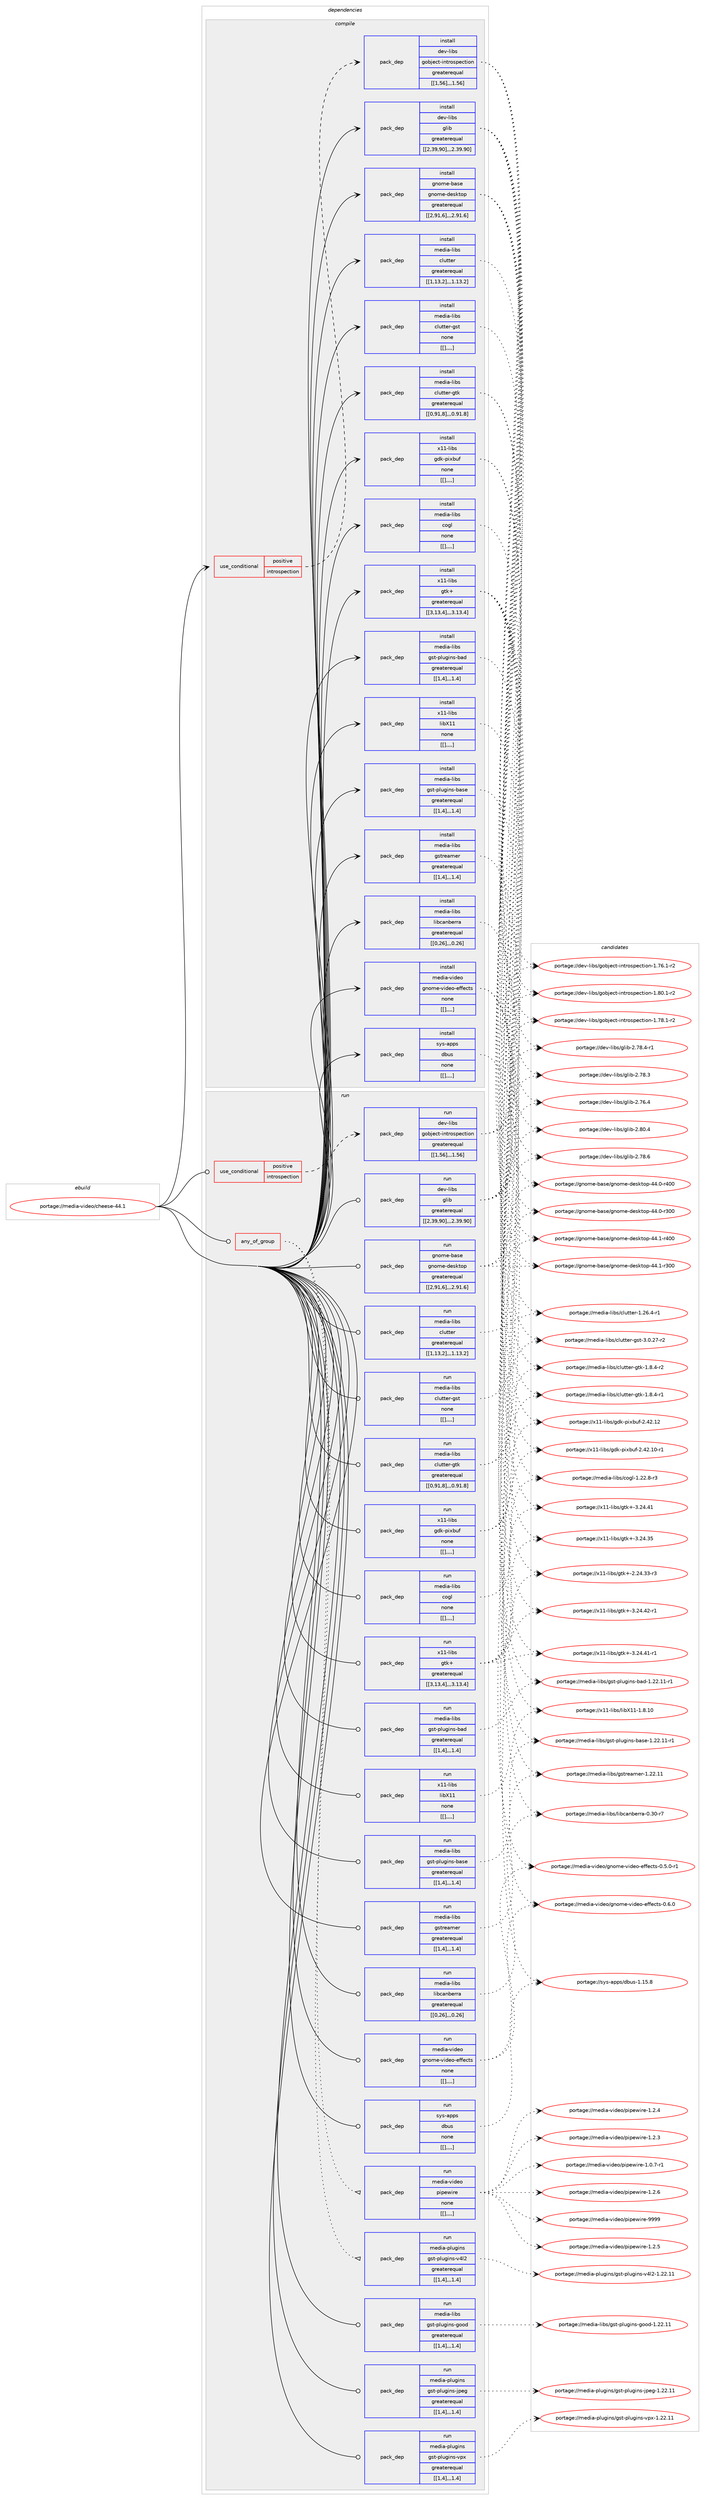 digraph prolog {

# *************
# Graph options
# *************

newrank=true;
concentrate=true;
compound=true;
graph [rankdir=LR,fontname=Helvetica,fontsize=10,ranksep=1.5];#, ranksep=2.5, nodesep=0.2];
edge  [arrowhead=vee];
node  [fontname=Helvetica,fontsize=10];

# **********
# The ebuild
# **********

subgraph cluster_leftcol {
color=gray;
label=<<i>ebuild</i>>;
id [label="portage://media-video/cheese-44.1", color=red, width=4, href="../media-video/cheese-44.1.svg"];
}

# ****************
# The dependencies
# ****************

subgraph cluster_midcol {
color=gray;
label=<<i>dependencies</i>>;
subgraph cluster_compile {
fillcolor="#eeeeee";
style=filled;
label=<<i>compile</i>>;
subgraph cond88133 {
dependency345984 [label=<<TABLE BORDER="0" CELLBORDER="1" CELLSPACING="0" CELLPADDING="4"><TR><TD ROWSPAN="3" CELLPADDING="10">use_conditional</TD></TR><TR><TD>positive</TD></TR><TR><TD>introspection</TD></TR></TABLE>>, shape=none, color=red];
subgraph pack255074 {
dependency346006 [label=<<TABLE BORDER="0" CELLBORDER="1" CELLSPACING="0" CELLPADDING="4" WIDTH="220"><TR><TD ROWSPAN="6" CELLPADDING="30">pack_dep</TD></TR><TR><TD WIDTH="110">install</TD></TR><TR><TD>dev-libs</TD></TR><TR><TD>gobject-introspection</TD></TR><TR><TD>greaterequal</TD></TR><TR><TD>[[1,56],,,1.56]</TD></TR></TABLE>>, shape=none, color=blue];
}
dependency345984:e -> dependency346006:w [weight=20,style="dashed",arrowhead="vee"];
}
id:e -> dependency345984:w [weight=20,style="solid",arrowhead="vee"];
subgraph pack255095 {
dependency346008 [label=<<TABLE BORDER="0" CELLBORDER="1" CELLSPACING="0" CELLPADDING="4" WIDTH="220"><TR><TD ROWSPAN="6" CELLPADDING="30">pack_dep</TD></TR><TR><TD WIDTH="110">install</TD></TR><TR><TD>dev-libs</TD></TR><TR><TD>glib</TD></TR><TR><TD>greaterequal</TD></TR><TR><TD>[[2,39,90],,,2.39.90]</TD></TR></TABLE>>, shape=none, color=blue];
}
id:e -> dependency346008:w [weight=20,style="solid",arrowhead="vee"];
subgraph pack255109 {
dependency346049 [label=<<TABLE BORDER="0" CELLBORDER="1" CELLSPACING="0" CELLPADDING="4" WIDTH="220"><TR><TD ROWSPAN="6" CELLPADDING="30">pack_dep</TD></TR><TR><TD WIDTH="110">install</TD></TR><TR><TD>gnome-base</TD></TR><TR><TD>gnome-desktop</TD></TR><TR><TD>greaterequal</TD></TR><TR><TD>[[2,91,6],,,2.91.6]</TD></TR></TABLE>>, shape=none, color=blue];
}
id:e -> dependency346049:w [weight=20,style="solid",arrowhead="vee"];
subgraph pack255148 {
dependency346094 [label=<<TABLE BORDER="0" CELLBORDER="1" CELLSPACING="0" CELLPADDING="4" WIDTH="220"><TR><TD ROWSPAN="6" CELLPADDING="30">pack_dep</TD></TR><TR><TD WIDTH="110">install</TD></TR><TR><TD>media-libs</TD></TR><TR><TD>clutter</TD></TR><TR><TD>greaterequal</TD></TR><TR><TD>[[1,13,2],,,1.13.2]</TD></TR></TABLE>>, shape=none, color=blue];
}
id:e -> dependency346094:w [weight=20,style="solid",arrowhead="vee"];
subgraph pack255153 {
dependency346099 [label=<<TABLE BORDER="0" CELLBORDER="1" CELLSPACING="0" CELLPADDING="4" WIDTH="220"><TR><TD ROWSPAN="6" CELLPADDING="30">pack_dep</TD></TR><TR><TD WIDTH="110">install</TD></TR><TR><TD>media-libs</TD></TR><TR><TD>clutter-gst</TD></TR><TR><TD>none</TD></TR><TR><TD>[[],,,,]</TD></TR></TABLE>>, shape=none, color=blue];
}
id:e -> dependency346099:w [weight=20,style="solid",arrowhead="vee"];
subgraph pack255160 {
dependency346144 [label=<<TABLE BORDER="0" CELLBORDER="1" CELLSPACING="0" CELLPADDING="4" WIDTH="220"><TR><TD ROWSPAN="6" CELLPADDING="30">pack_dep</TD></TR><TR><TD WIDTH="110">install</TD></TR><TR><TD>media-libs</TD></TR><TR><TD>clutter-gtk</TD></TR><TR><TD>greaterequal</TD></TR><TR><TD>[[0,91,8],,,0.91.8]</TD></TR></TABLE>>, shape=none, color=blue];
}
id:e -> dependency346144:w [weight=20,style="solid",arrowhead="vee"];
subgraph pack255183 {
dependency346165 [label=<<TABLE BORDER="0" CELLBORDER="1" CELLSPACING="0" CELLPADDING="4" WIDTH="220"><TR><TD ROWSPAN="6" CELLPADDING="30">pack_dep</TD></TR><TR><TD WIDTH="110">install</TD></TR><TR><TD>media-libs</TD></TR><TR><TD>cogl</TD></TR><TR><TD>none</TD></TR><TR><TD>[[],,,,]</TD></TR></TABLE>>, shape=none, color=blue];
}
id:e -> dependency346165:w [weight=20,style="solid",arrowhead="vee"];
subgraph pack255425 {
dependency346526 [label=<<TABLE BORDER="0" CELLBORDER="1" CELLSPACING="0" CELLPADDING="4" WIDTH="220"><TR><TD ROWSPAN="6" CELLPADDING="30">pack_dep</TD></TR><TR><TD WIDTH="110">install</TD></TR><TR><TD>media-libs</TD></TR><TR><TD>gst-plugins-bad</TD></TR><TR><TD>greaterequal</TD></TR><TR><TD>[[1,4],,,1.4]</TD></TR></TABLE>>, shape=none, color=blue];
}
id:e -> dependency346526:w [weight=20,style="solid",arrowhead="vee"];
subgraph pack255429 {
dependency346531 [label=<<TABLE BORDER="0" CELLBORDER="1" CELLSPACING="0" CELLPADDING="4" WIDTH="220"><TR><TD ROWSPAN="6" CELLPADDING="30">pack_dep</TD></TR><TR><TD WIDTH="110">install</TD></TR><TR><TD>media-libs</TD></TR><TR><TD>gst-plugins-base</TD></TR><TR><TD>greaterequal</TD></TR><TR><TD>[[1,4],,,1.4]</TD></TR></TABLE>>, shape=none, color=blue];
}
id:e -> dependency346531:w [weight=20,style="solid",arrowhead="vee"];
subgraph pack255434 {
dependency346533 [label=<<TABLE BORDER="0" CELLBORDER="1" CELLSPACING="0" CELLPADDING="4" WIDTH="220"><TR><TD ROWSPAN="6" CELLPADDING="30">pack_dep</TD></TR><TR><TD WIDTH="110">install</TD></TR><TR><TD>media-libs</TD></TR><TR><TD>gstreamer</TD></TR><TR><TD>greaterequal</TD></TR><TR><TD>[[1,4],,,1.4]</TD></TR></TABLE>>, shape=none, color=blue];
}
id:e -> dependency346533:w [weight=20,style="solid",arrowhead="vee"];
subgraph pack255441 {
dependency346543 [label=<<TABLE BORDER="0" CELLBORDER="1" CELLSPACING="0" CELLPADDING="4" WIDTH="220"><TR><TD ROWSPAN="6" CELLPADDING="30">pack_dep</TD></TR><TR><TD WIDTH="110">install</TD></TR><TR><TD>media-libs</TD></TR><TR><TD>libcanberra</TD></TR><TR><TD>greaterequal</TD></TR><TR><TD>[[0,26],,,0.26]</TD></TR></TABLE>>, shape=none, color=blue];
}
id:e -> dependency346543:w [weight=20,style="solid",arrowhead="vee"];
subgraph pack255445 {
dependency346553 [label=<<TABLE BORDER="0" CELLBORDER="1" CELLSPACING="0" CELLPADDING="4" WIDTH="220"><TR><TD ROWSPAN="6" CELLPADDING="30">pack_dep</TD></TR><TR><TD WIDTH="110">install</TD></TR><TR><TD>media-video</TD></TR><TR><TD>gnome-video-effects</TD></TR><TR><TD>none</TD></TR><TR><TD>[[],,,,]</TD></TR></TABLE>>, shape=none, color=blue];
}
id:e -> dependency346553:w [weight=20,style="solid",arrowhead="vee"];
subgraph pack255454 {
dependency346566 [label=<<TABLE BORDER="0" CELLBORDER="1" CELLSPACING="0" CELLPADDING="4" WIDTH="220"><TR><TD ROWSPAN="6" CELLPADDING="30">pack_dep</TD></TR><TR><TD WIDTH="110">install</TD></TR><TR><TD>sys-apps</TD></TR><TR><TD>dbus</TD></TR><TR><TD>none</TD></TR><TR><TD>[[],,,,]</TD></TR></TABLE>>, shape=none, color=blue];
}
id:e -> dependency346566:w [weight=20,style="solid",arrowhead="vee"];
subgraph pack255460 {
dependency346568 [label=<<TABLE BORDER="0" CELLBORDER="1" CELLSPACING="0" CELLPADDING="4" WIDTH="220"><TR><TD ROWSPAN="6" CELLPADDING="30">pack_dep</TD></TR><TR><TD WIDTH="110">install</TD></TR><TR><TD>x11-libs</TD></TR><TR><TD>gdk-pixbuf</TD></TR><TR><TD>none</TD></TR><TR><TD>[[],,,,]</TD></TR></TABLE>>, shape=none, color=blue];
}
id:e -> dependency346568:w [weight=20,style="solid",arrowhead="vee"];
subgraph pack255463 {
dependency346578 [label=<<TABLE BORDER="0" CELLBORDER="1" CELLSPACING="0" CELLPADDING="4" WIDTH="220"><TR><TD ROWSPAN="6" CELLPADDING="30">pack_dep</TD></TR><TR><TD WIDTH="110">install</TD></TR><TR><TD>x11-libs</TD></TR><TR><TD>gtk+</TD></TR><TR><TD>greaterequal</TD></TR><TR><TD>[[3,13,4],,,3.13.4]</TD></TR></TABLE>>, shape=none, color=blue];
}
id:e -> dependency346578:w [weight=20,style="solid",arrowhead="vee"];
subgraph pack255469 {
dependency346587 [label=<<TABLE BORDER="0" CELLBORDER="1" CELLSPACING="0" CELLPADDING="4" WIDTH="220"><TR><TD ROWSPAN="6" CELLPADDING="30">pack_dep</TD></TR><TR><TD WIDTH="110">install</TD></TR><TR><TD>x11-libs</TD></TR><TR><TD>libX11</TD></TR><TR><TD>none</TD></TR><TR><TD>[[],,,,]</TD></TR></TABLE>>, shape=none, color=blue];
}
id:e -> dependency346587:w [weight=20,style="solid",arrowhead="vee"];
}
subgraph cluster_compileandrun {
fillcolor="#eeeeee";
style=filled;
label=<<i>compile and run</i>>;
}
subgraph cluster_run {
fillcolor="#eeeeee";
style=filled;
label=<<i>run</i>>;
subgraph any2619 {
dependency346765 [label=<<TABLE BORDER="0" CELLBORDER="1" CELLSPACING="0" CELLPADDING="4"><TR><TD CELLPADDING="10">any_of_group</TD></TR></TABLE>>, shape=none, color=red];subgraph pack255583 {
dependency346768 [label=<<TABLE BORDER="0" CELLBORDER="1" CELLSPACING="0" CELLPADDING="4" WIDTH="220"><TR><TD ROWSPAN="6" CELLPADDING="30">pack_dep</TD></TR><TR><TD WIDTH="110">run</TD></TR><TR><TD>media-plugins</TD></TR><TR><TD>gst-plugins-v4l2</TD></TR><TR><TD>greaterequal</TD></TR><TR><TD>[[1,4],,,1.4]</TD></TR></TABLE>>, shape=none, color=blue];
}
dependency346765:e -> dependency346768:w [weight=20,style="dotted",arrowhead="oinv"];
subgraph pack255585 {
dependency346772 [label=<<TABLE BORDER="0" CELLBORDER="1" CELLSPACING="0" CELLPADDING="4" WIDTH="220"><TR><TD ROWSPAN="6" CELLPADDING="30">pack_dep</TD></TR><TR><TD WIDTH="110">run</TD></TR><TR><TD>media-video</TD></TR><TR><TD>pipewire</TD></TR><TR><TD>none</TD></TR><TR><TD>[[],,,,]</TD></TR></TABLE>>, shape=none, color=blue];
}
dependency346765:e -> dependency346772:w [weight=20,style="dotted",arrowhead="oinv"];
}
id:e -> dependency346765:w [weight=20,style="solid",arrowhead="odot"];
subgraph cond88384 {
dependency346775 [label=<<TABLE BORDER="0" CELLBORDER="1" CELLSPACING="0" CELLPADDING="4"><TR><TD ROWSPAN="3" CELLPADDING="10">use_conditional</TD></TR><TR><TD>positive</TD></TR><TR><TD>introspection</TD></TR></TABLE>>, shape=none, color=red];
subgraph pack255590 {
dependency346777 [label=<<TABLE BORDER="0" CELLBORDER="1" CELLSPACING="0" CELLPADDING="4" WIDTH="220"><TR><TD ROWSPAN="6" CELLPADDING="30">pack_dep</TD></TR><TR><TD WIDTH="110">run</TD></TR><TR><TD>dev-libs</TD></TR><TR><TD>gobject-introspection</TD></TR><TR><TD>greaterequal</TD></TR><TR><TD>[[1,56],,,1.56]</TD></TR></TABLE>>, shape=none, color=blue];
}
dependency346775:e -> dependency346777:w [weight=20,style="dashed",arrowhead="vee"];
}
id:e -> dependency346775:w [weight=20,style="solid",arrowhead="odot"];
subgraph pack255595 {
dependency346785 [label=<<TABLE BORDER="0" CELLBORDER="1" CELLSPACING="0" CELLPADDING="4" WIDTH="220"><TR><TD ROWSPAN="6" CELLPADDING="30">pack_dep</TD></TR><TR><TD WIDTH="110">run</TD></TR><TR><TD>dev-libs</TD></TR><TR><TD>glib</TD></TR><TR><TD>greaterequal</TD></TR><TR><TD>[[2,39,90],,,2.39.90]</TD></TR></TABLE>>, shape=none, color=blue];
}
id:e -> dependency346785:w [weight=20,style="solid",arrowhead="odot"];
subgraph pack255602 {
dependency346794 [label=<<TABLE BORDER="0" CELLBORDER="1" CELLSPACING="0" CELLPADDING="4" WIDTH="220"><TR><TD ROWSPAN="6" CELLPADDING="30">pack_dep</TD></TR><TR><TD WIDTH="110">run</TD></TR><TR><TD>gnome-base</TD></TR><TR><TD>gnome-desktop</TD></TR><TR><TD>greaterequal</TD></TR><TR><TD>[[2,91,6],,,2.91.6]</TD></TR></TABLE>>, shape=none, color=blue];
}
id:e -> dependency346794:w [weight=20,style="solid",arrowhead="odot"];
subgraph pack255603 {
dependency346804 [label=<<TABLE BORDER="0" CELLBORDER="1" CELLSPACING="0" CELLPADDING="4" WIDTH="220"><TR><TD ROWSPAN="6" CELLPADDING="30">pack_dep</TD></TR><TR><TD WIDTH="110">run</TD></TR><TR><TD>media-libs</TD></TR><TR><TD>clutter</TD></TR><TR><TD>greaterequal</TD></TR><TR><TD>[[1,13,2],,,1.13.2]</TD></TR></TABLE>>, shape=none, color=blue];
}
id:e -> dependency346804:w [weight=20,style="solid",arrowhead="odot"];
subgraph pack255611 {
dependency346810 [label=<<TABLE BORDER="0" CELLBORDER="1" CELLSPACING="0" CELLPADDING="4" WIDTH="220"><TR><TD ROWSPAN="6" CELLPADDING="30">pack_dep</TD></TR><TR><TD WIDTH="110">run</TD></TR><TR><TD>media-libs</TD></TR><TR><TD>clutter-gst</TD></TR><TR><TD>none</TD></TR><TR><TD>[[],,,,]</TD></TR></TABLE>>, shape=none, color=blue];
}
id:e -> dependency346810:w [weight=20,style="solid",arrowhead="odot"];
subgraph pack255613 {
dependency346819 [label=<<TABLE BORDER="0" CELLBORDER="1" CELLSPACING="0" CELLPADDING="4" WIDTH="220"><TR><TD ROWSPAN="6" CELLPADDING="30">pack_dep</TD></TR><TR><TD WIDTH="110">run</TD></TR><TR><TD>media-libs</TD></TR><TR><TD>clutter-gtk</TD></TR><TR><TD>greaterequal</TD></TR><TR><TD>[[0,91,8],,,0.91.8]</TD></TR></TABLE>>, shape=none, color=blue];
}
id:e -> dependency346819:w [weight=20,style="solid",arrowhead="odot"];
subgraph pack255661 {
dependency346907 [label=<<TABLE BORDER="0" CELLBORDER="1" CELLSPACING="0" CELLPADDING="4" WIDTH="220"><TR><TD ROWSPAN="6" CELLPADDING="30">pack_dep</TD></TR><TR><TD WIDTH="110">run</TD></TR><TR><TD>media-libs</TD></TR><TR><TD>cogl</TD></TR><TR><TD>none</TD></TR><TR><TD>[[],,,,]</TD></TR></TABLE>>, shape=none, color=blue];
}
id:e -> dependency346907:w [weight=20,style="solid",arrowhead="odot"];
subgraph pack255669 {
dependency346915 [label=<<TABLE BORDER="0" CELLBORDER="1" CELLSPACING="0" CELLPADDING="4" WIDTH="220"><TR><TD ROWSPAN="6" CELLPADDING="30">pack_dep</TD></TR><TR><TD WIDTH="110">run</TD></TR><TR><TD>media-libs</TD></TR><TR><TD>gst-plugins-bad</TD></TR><TR><TD>greaterequal</TD></TR><TR><TD>[[1,4],,,1.4]</TD></TR></TABLE>>, shape=none, color=blue];
}
id:e -> dependency346915:w [weight=20,style="solid",arrowhead="odot"];
subgraph pack255673 {
dependency346929 [label=<<TABLE BORDER="0" CELLBORDER="1" CELLSPACING="0" CELLPADDING="4" WIDTH="220"><TR><TD ROWSPAN="6" CELLPADDING="30">pack_dep</TD></TR><TR><TD WIDTH="110">run</TD></TR><TR><TD>media-libs</TD></TR><TR><TD>gst-plugins-base</TD></TR><TR><TD>greaterequal</TD></TR><TR><TD>[[1,4],,,1.4]</TD></TR></TABLE>>, shape=none, color=blue];
}
id:e -> dependency346929:w [weight=20,style="solid",arrowhead="odot"];
subgraph pack255685 {
dependency346952 [label=<<TABLE BORDER="0" CELLBORDER="1" CELLSPACING="0" CELLPADDING="4" WIDTH="220"><TR><TD ROWSPAN="6" CELLPADDING="30">pack_dep</TD></TR><TR><TD WIDTH="110">run</TD></TR><TR><TD>media-libs</TD></TR><TR><TD>gst-plugins-good</TD></TR><TR><TD>greaterequal</TD></TR><TR><TD>[[1,4],,,1.4]</TD></TR></TABLE>>, shape=none, color=blue];
}
id:e -> dependency346952:w [weight=20,style="solid",arrowhead="odot"];
subgraph pack255712 {
dependency346976 [label=<<TABLE BORDER="0" CELLBORDER="1" CELLSPACING="0" CELLPADDING="4" WIDTH="220"><TR><TD ROWSPAN="6" CELLPADDING="30">pack_dep</TD></TR><TR><TD WIDTH="110">run</TD></TR><TR><TD>media-libs</TD></TR><TR><TD>gstreamer</TD></TR><TR><TD>greaterequal</TD></TR><TR><TD>[[1,4],,,1.4]</TD></TR></TABLE>>, shape=none, color=blue];
}
id:e -> dependency346976:w [weight=20,style="solid",arrowhead="odot"];
subgraph pack255719 {
dependency346984 [label=<<TABLE BORDER="0" CELLBORDER="1" CELLSPACING="0" CELLPADDING="4" WIDTH="220"><TR><TD ROWSPAN="6" CELLPADDING="30">pack_dep</TD></TR><TR><TD WIDTH="110">run</TD></TR><TR><TD>media-libs</TD></TR><TR><TD>libcanberra</TD></TR><TR><TD>greaterequal</TD></TR><TR><TD>[[0,26],,,0.26]</TD></TR></TABLE>>, shape=none, color=blue];
}
id:e -> dependency346984:w [weight=20,style="solid",arrowhead="odot"];
subgraph pack255724 {
dependency347009 [label=<<TABLE BORDER="0" CELLBORDER="1" CELLSPACING="0" CELLPADDING="4" WIDTH="220"><TR><TD ROWSPAN="6" CELLPADDING="30">pack_dep</TD></TR><TR><TD WIDTH="110">run</TD></TR><TR><TD>media-plugins</TD></TR><TR><TD>gst-plugins-jpeg</TD></TR><TR><TD>greaterequal</TD></TR><TR><TD>[[1,4],,,1.4]</TD></TR></TABLE>>, shape=none, color=blue];
}
id:e -> dependency347009:w [weight=20,style="solid",arrowhead="odot"];
subgraph pack255737 {
dependency347017 [label=<<TABLE BORDER="0" CELLBORDER="1" CELLSPACING="0" CELLPADDING="4" WIDTH="220"><TR><TD ROWSPAN="6" CELLPADDING="30">pack_dep</TD></TR><TR><TD WIDTH="110">run</TD></TR><TR><TD>media-plugins</TD></TR><TR><TD>gst-plugins-vpx</TD></TR><TR><TD>greaterequal</TD></TR><TR><TD>[[1,4],,,1.4]</TD></TR></TABLE>>, shape=none, color=blue];
}
id:e -> dependency347017:w [weight=20,style="solid",arrowhead="odot"];
subgraph pack255743 {
dependency347039 [label=<<TABLE BORDER="0" CELLBORDER="1" CELLSPACING="0" CELLPADDING="4" WIDTH="220"><TR><TD ROWSPAN="6" CELLPADDING="30">pack_dep</TD></TR><TR><TD WIDTH="110">run</TD></TR><TR><TD>media-video</TD></TR><TR><TD>gnome-video-effects</TD></TR><TR><TD>none</TD></TR><TR><TD>[[],,,,]</TD></TR></TABLE>>, shape=none, color=blue];
}
id:e -> dependency347039:w [weight=20,style="solid",arrowhead="odot"];
subgraph pack255760 {
dependency347045 [label=<<TABLE BORDER="0" CELLBORDER="1" CELLSPACING="0" CELLPADDING="4" WIDTH="220"><TR><TD ROWSPAN="6" CELLPADDING="30">pack_dep</TD></TR><TR><TD WIDTH="110">run</TD></TR><TR><TD>sys-apps</TD></TR><TR><TD>dbus</TD></TR><TR><TD>none</TD></TR><TR><TD>[[],,,,]</TD></TR></TABLE>>, shape=none, color=blue];
}
id:e -> dependency347045:w [weight=20,style="solid",arrowhead="odot"];
subgraph pack255850 {
dependency347166 [label=<<TABLE BORDER="0" CELLBORDER="1" CELLSPACING="0" CELLPADDING="4" WIDTH="220"><TR><TD ROWSPAN="6" CELLPADDING="30">pack_dep</TD></TR><TR><TD WIDTH="110">run</TD></TR><TR><TD>x11-libs</TD></TR><TR><TD>gdk-pixbuf</TD></TR><TR><TD>none</TD></TR><TR><TD>[[],,,,]</TD></TR></TABLE>>, shape=none, color=blue];
}
id:e -> dependency347166:w [weight=20,style="solid",arrowhead="odot"];
subgraph pack255867 {
dependency347201 [label=<<TABLE BORDER="0" CELLBORDER="1" CELLSPACING="0" CELLPADDING="4" WIDTH="220"><TR><TD ROWSPAN="6" CELLPADDING="30">pack_dep</TD></TR><TR><TD WIDTH="110">run</TD></TR><TR><TD>x11-libs</TD></TR><TR><TD>gtk+</TD></TR><TR><TD>greaterequal</TD></TR><TR><TD>[[3,13,4],,,3.13.4]</TD></TR></TABLE>>, shape=none, color=blue];
}
id:e -> dependency347201:w [weight=20,style="solid",arrowhead="odot"];
subgraph pack255891 {
dependency347230 [label=<<TABLE BORDER="0" CELLBORDER="1" CELLSPACING="0" CELLPADDING="4" WIDTH="220"><TR><TD ROWSPAN="6" CELLPADDING="30">pack_dep</TD></TR><TR><TD WIDTH="110">run</TD></TR><TR><TD>x11-libs</TD></TR><TR><TD>libX11</TD></TR><TR><TD>none</TD></TR><TR><TD>[[],,,,]</TD></TR></TABLE>>, shape=none, color=blue];
}
id:e -> dependency347230:w [weight=20,style="solid",arrowhead="odot"];
}
}

# **************
# The candidates
# **************

subgraph cluster_choices {
rank=same;
color=gray;
label=<<i>candidates</i>>;

subgraph choice254440 {
color=black;
nodesep=1;
choice10010111845108105981154710311198106101991164510511011611411111511210199116105111110454946564846494511450 [label="portage://dev-libs/gobject-introspection-1.80.1-r2", color=red, width=4,href="../dev-libs/gobject-introspection-1.80.1-r2.svg"];
choice10010111845108105981154710311198106101991164510511011611411111511210199116105111110454946555646494511450 [label="portage://dev-libs/gobject-introspection-1.78.1-r2", color=red, width=4,href="../dev-libs/gobject-introspection-1.78.1-r2.svg"];
choice10010111845108105981154710311198106101991164510511011611411111511210199116105111110454946555446494511450 [label="portage://dev-libs/gobject-introspection-1.76.1-r2", color=red, width=4,href="../dev-libs/gobject-introspection-1.76.1-r2.svg"];
dependency346006:e -> choice10010111845108105981154710311198106101991164510511011611411111511210199116105111110454946564846494511450:w [style=dotted,weight="100"];
dependency346006:e -> choice10010111845108105981154710311198106101991164510511011611411111511210199116105111110454946555646494511450:w [style=dotted,weight="100"];
dependency346006:e -> choice10010111845108105981154710311198106101991164510511011611411111511210199116105111110454946555446494511450:w [style=dotted,weight="100"];
}
subgraph choice254444 {
color=black;
nodesep=1;
choice1001011184510810598115471031081059845504656484652 [label="portage://dev-libs/glib-2.80.4", color=red, width=4,href="../dev-libs/glib-2.80.4.svg"];
choice1001011184510810598115471031081059845504655564654 [label="portage://dev-libs/glib-2.78.6", color=red, width=4,href="../dev-libs/glib-2.78.6.svg"];
choice10010111845108105981154710310810598455046555646524511449 [label="portage://dev-libs/glib-2.78.4-r1", color=red, width=4,href="../dev-libs/glib-2.78.4-r1.svg"];
choice1001011184510810598115471031081059845504655564651 [label="portage://dev-libs/glib-2.78.3", color=red, width=4,href="../dev-libs/glib-2.78.3.svg"];
choice1001011184510810598115471031081059845504655544652 [label="portage://dev-libs/glib-2.76.4", color=red, width=4,href="../dev-libs/glib-2.76.4.svg"];
dependency346008:e -> choice1001011184510810598115471031081059845504656484652:w [style=dotted,weight="100"];
dependency346008:e -> choice1001011184510810598115471031081059845504655564654:w [style=dotted,weight="100"];
dependency346008:e -> choice10010111845108105981154710310810598455046555646524511449:w [style=dotted,weight="100"];
dependency346008:e -> choice1001011184510810598115471031081059845504655564651:w [style=dotted,weight="100"];
dependency346008:e -> choice1001011184510810598115471031081059845504655544652:w [style=dotted,weight="100"];
}
subgraph choice254492 {
color=black;
nodesep=1;
choice1031101111091014598971151014710311011110910145100101115107116111112455252464945114524848 [label="portage://gnome-base/gnome-desktop-44.1-r400", color=red, width=4,href="../gnome-base/gnome-desktop-44.1-r400.svg"];
choice1031101111091014598971151014710311011110910145100101115107116111112455252464945114514848 [label="portage://gnome-base/gnome-desktop-44.1-r300", color=red, width=4,href="../gnome-base/gnome-desktop-44.1-r300.svg"];
choice1031101111091014598971151014710311011110910145100101115107116111112455252464845114524848 [label="portage://gnome-base/gnome-desktop-44.0-r400", color=red, width=4,href="../gnome-base/gnome-desktop-44.0-r400.svg"];
choice1031101111091014598971151014710311011110910145100101115107116111112455252464845114514848 [label="portage://gnome-base/gnome-desktop-44.0-r300", color=red, width=4,href="../gnome-base/gnome-desktop-44.0-r300.svg"];
dependency346049:e -> choice1031101111091014598971151014710311011110910145100101115107116111112455252464945114524848:w [style=dotted,weight="100"];
dependency346049:e -> choice1031101111091014598971151014710311011110910145100101115107116111112455252464945114514848:w [style=dotted,weight="100"];
dependency346049:e -> choice1031101111091014598971151014710311011110910145100101115107116111112455252464845114524848:w [style=dotted,weight="100"];
dependency346049:e -> choice1031101111091014598971151014710311011110910145100101115107116111112455252464845114514848:w [style=dotted,weight="100"];
}
subgraph choice254496 {
color=black;
nodesep=1;
choice1091011001059745108105981154799108117116116101114454946505446524511449 [label="portage://media-libs/clutter-1.26.4-r1", color=red, width=4,href="../media-libs/clutter-1.26.4-r1.svg"];
dependency346094:e -> choice1091011001059745108105981154799108117116116101114454946505446524511449:w [style=dotted,weight="100"];
}
subgraph choice254514 {
color=black;
nodesep=1;
choice109101100105974510810598115479910811711611610111445103115116455146484650554511450 [label="portage://media-libs/clutter-gst-3.0.27-r2", color=red, width=4,href="../media-libs/clutter-gst-3.0.27-r2.svg"];
dependency346099:e -> choice109101100105974510810598115479910811711611610111445103115116455146484650554511450:w [style=dotted,weight="100"];
}
subgraph choice254516 {
color=black;
nodesep=1;
choice1091011001059745108105981154799108117116116101114451031161074549465646524511450 [label="portage://media-libs/clutter-gtk-1.8.4-r2", color=red, width=4,href="../media-libs/clutter-gtk-1.8.4-r2.svg"];
choice1091011001059745108105981154799108117116116101114451031161074549465646524511449 [label="portage://media-libs/clutter-gtk-1.8.4-r1", color=red, width=4,href="../media-libs/clutter-gtk-1.8.4-r1.svg"];
dependency346144:e -> choice1091011001059745108105981154799108117116116101114451031161074549465646524511450:w [style=dotted,weight="100"];
dependency346144:e -> choice1091011001059745108105981154799108117116116101114451031161074549465646524511449:w [style=dotted,weight="100"];
}
subgraph choice254518 {
color=black;
nodesep=1;
choice1091011001059745108105981154799111103108454946505046564511451 [label="portage://media-libs/cogl-1.22.8-r3", color=red, width=4,href="../media-libs/cogl-1.22.8-r3.svg"];
dependency346165:e -> choice1091011001059745108105981154799111103108454946505046564511451:w [style=dotted,weight="100"];
}
subgraph choice254521 {
color=black;
nodesep=1;
choice109101100105974510810598115471031151164511210811710310511011545989710045494650504649494511449 [label="portage://media-libs/gst-plugins-bad-1.22.11-r1", color=red, width=4,href="../media-libs/gst-plugins-bad-1.22.11-r1.svg"];
dependency346526:e -> choice109101100105974510810598115471031151164511210811710310511011545989710045494650504649494511449:w [style=dotted,weight="100"];
}
subgraph choice254551 {
color=black;
nodesep=1;
choice109101100105974510810598115471031151164511210811710310511011545989711510145494650504649494511449 [label="portage://media-libs/gst-plugins-base-1.22.11-r1", color=red, width=4,href="../media-libs/gst-plugins-base-1.22.11-r1.svg"];
dependency346531:e -> choice109101100105974510810598115471031151164511210811710310511011545989711510145494650504649494511449:w [style=dotted,weight="100"];
}
subgraph choice254612 {
color=black;
nodesep=1;
choice10910110010597451081059811547103115116114101971091011144549465050464949 [label="portage://media-libs/gstreamer-1.22.11", color=red, width=4,href="../media-libs/gstreamer-1.22.11.svg"];
dependency346533:e -> choice10910110010597451081059811547103115116114101971091011144549465050464949:w [style=dotted,weight="100"];
}
subgraph choice254627 {
color=black;
nodesep=1;
choice10910110010597451081059811547108105989997110981011141149745484651484511455 [label="portage://media-libs/libcanberra-0.30-r7", color=red, width=4,href="../media-libs/libcanberra-0.30-r7.svg"];
dependency346543:e -> choice10910110010597451081059811547108105989997110981011141149745484651484511455:w [style=dotted,weight="100"];
}
subgraph choice254630 {
color=black;
nodesep=1;
choice109101100105974511810510010111147103110111109101451181051001011114510110210210199116115454846544648 [label="portage://media-video/gnome-video-effects-0.6.0", color=red, width=4,href="../media-video/gnome-video-effects-0.6.0.svg"];
choice1091011001059745118105100101111471031101111091014511810510010111145101102102101991161154548465346484511449 [label="portage://media-video/gnome-video-effects-0.5.0-r1", color=red, width=4,href="../media-video/gnome-video-effects-0.5.0-r1.svg"];
dependency346553:e -> choice109101100105974511810510010111147103110111109101451181051001011114510110210210199116115454846544648:w [style=dotted,weight="100"];
dependency346553:e -> choice1091011001059745118105100101111471031101111091014511810510010111145101102102101991161154548465346484511449:w [style=dotted,weight="100"];
}
subgraph choice254659 {
color=black;
nodesep=1;
choice1151211154597112112115471009811711545494649534656 [label="portage://sys-apps/dbus-1.15.8", color=red, width=4,href="../sys-apps/dbus-1.15.8.svg"];
dependency346566:e -> choice1151211154597112112115471009811711545494649534656:w [style=dotted,weight="100"];
}
subgraph choice254663 {
color=black;
nodesep=1;
choice120494945108105981154710310010745112105120981171024550465250464950 [label="portage://x11-libs/gdk-pixbuf-2.42.12", color=red, width=4,href="../x11-libs/gdk-pixbuf-2.42.12.svg"];
choice1204949451081059811547103100107451121051209811710245504652504649484511449 [label="portage://x11-libs/gdk-pixbuf-2.42.10-r1", color=red, width=4,href="../x11-libs/gdk-pixbuf-2.42.10-r1.svg"];
dependency346568:e -> choice120494945108105981154710310010745112105120981171024550465250464950:w [style=dotted,weight="100"];
dependency346568:e -> choice1204949451081059811547103100107451121051209811710245504652504649484511449:w [style=dotted,weight="100"];
}
subgraph choice254678 {
color=black;
nodesep=1;
choice12049494510810598115471031161074345514650524652504511449 [label="portage://x11-libs/gtk+-3.24.42-r1", color=red, width=4,href="../x11-libs/gtk+-3.24.42-r1.svg"];
choice12049494510810598115471031161074345514650524652494511449 [label="portage://x11-libs/gtk+-3.24.41-r1", color=red, width=4,href="../x11-libs/gtk+-3.24.41-r1.svg"];
choice1204949451081059811547103116107434551465052465249 [label="portage://x11-libs/gtk+-3.24.41", color=red, width=4,href="../x11-libs/gtk+-3.24.41.svg"];
choice1204949451081059811547103116107434551465052465153 [label="portage://x11-libs/gtk+-3.24.35", color=red, width=4,href="../x11-libs/gtk+-3.24.35.svg"];
choice12049494510810598115471031161074345504650524651514511451 [label="portage://x11-libs/gtk+-2.24.33-r3", color=red, width=4,href="../x11-libs/gtk+-2.24.33-r3.svg"];
dependency346578:e -> choice12049494510810598115471031161074345514650524652504511449:w [style=dotted,weight="100"];
dependency346578:e -> choice12049494510810598115471031161074345514650524652494511449:w [style=dotted,weight="100"];
dependency346578:e -> choice1204949451081059811547103116107434551465052465249:w [style=dotted,weight="100"];
dependency346578:e -> choice1204949451081059811547103116107434551465052465153:w [style=dotted,weight="100"];
dependency346578:e -> choice12049494510810598115471031161074345504650524651514511451:w [style=dotted,weight="100"];
}
subgraph choice254708 {
color=black;
nodesep=1;
choice12049494510810598115471081059888494945494656464948 [label="portage://x11-libs/libX11-1.8.10", color=red, width=4,href="../x11-libs/libX11-1.8.10.svg"];
dependency346587:e -> choice12049494510810598115471081059888494945494656464948:w [style=dotted,weight="100"];
}
subgraph choice254710 {
color=black;
nodesep=1;
choice109101100105974511210811710310511011547103115116451121081171031051101154511852108504549465050464949 [label="portage://media-plugins/gst-plugins-v4l2-1.22.11", color=red, width=4,href="../media-plugins/gst-plugins-v4l2-1.22.11.svg"];
dependency346768:e -> choice109101100105974511210811710310511011547103115116451121081171031051101154511852108504549465050464949:w [style=dotted,weight="100"];
}
subgraph choice254721 {
color=black;
nodesep=1;
choice1091011001059745118105100101111471121051121011191051141014557575757 [label="portage://media-video/pipewire-9999", color=red, width=4,href="../media-video/pipewire-9999.svg"];
choice109101100105974511810510010111147112105112101119105114101454946504654 [label="portage://media-video/pipewire-1.2.6", color=red, width=4,href="../media-video/pipewire-1.2.6.svg"];
choice109101100105974511810510010111147112105112101119105114101454946504653 [label="portage://media-video/pipewire-1.2.5", color=red, width=4,href="../media-video/pipewire-1.2.5.svg"];
choice109101100105974511810510010111147112105112101119105114101454946504652 [label="portage://media-video/pipewire-1.2.4", color=red, width=4,href="../media-video/pipewire-1.2.4.svg"];
choice109101100105974511810510010111147112105112101119105114101454946504651 [label="portage://media-video/pipewire-1.2.3", color=red, width=4,href="../media-video/pipewire-1.2.3.svg"];
choice1091011001059745118105100101111471121051121011191051141014549464846554511449 [label="portage://media-video/pipewire-1.0.7-r1", color=red, width=4,href="../media-video/pipewire-1.0.7-r1.svg"];
dependency346772:e -> choice1091011001059745118105100101111471121051121011191051141014557575757:w [style=dotted,weight="100"];
dependency346772:e -> choice109101100105974511810510010111147112105112101119105114101454946504654:w [style=dotted,weight="100"];
dependency346772:e -> choice109101100105974511810510010111147112105112101119105114101454946504653:w [style=dotted,weight="100"];
dependency346772:e -> choice109101100105974511810510010111147112105112101119105114101454946504652:w [style=dotted,weight="100"];
dependency346772:e -> choice109101100105974511810510010111147112105112101119105114101454946504651:w [style=dotted,weight="100"];
dependency346772:e -> choice1091011001059745118105100101111471121051121011191051141014549464846554511449:w [style=dotted,weight="100"];
}
subgraph choice254732 {
color=black;
nodesep=1;
choice10010111845108105981154710311198106101991164510511011611411111511210199116105111110454946564846494511450 [label="portage://dev-libs/gobject-introspection-1.80.1-r2", color=red, width=4,href="../dev-libs/gobject-introspection-1.80.1-r2.svg"];
choice10010111845108105981154710311198106101991164510511011611411111511210199116105111110454946555646494511450 [label="portage://dev-libs/gobject-introspection-1.78.1-r2", color=red, width=4,href="../dev-libs/gobject-introspection-1.78.1-r2.svg"];
choice10010111845108105981154710311198106101991164510511011611411111511210199116105111110454946555446494511450 [label="portage://dev-libs/gobject-introspection-1.76.1-r2", color=red, width=4,href="../dev-libs/gobject-introspection-1.76.1-r2.svg"];
dependency346777:e -> choice10010111845108105981154710311198106101991164510511011611411111511210199116105111110454946564846494511450:w [style=dotted,weight="100"];
dependency346777:e -> choice10010111845108105981154710311198106101991164510511011611411111511210199116105111110454946555646494511450:w [style=dotted,weight="100"];
dependency346777:e -> choice10010111845108105981154710311198106101991164510511011611411111511210199116105111110454946555446494511450:w [style=dotted,weight="100"];
}
subgraph choice254739 {
color=black;
nodesep=1;
choice1001011184510810598115471031081059845504656484652 [label="portage://dev-libs/glib-2.80.4", color=red, width=4,href="../dev-libs/glib-2.80.4.svg"];
choice1001011184510810598115471031081059845504655564654 [label="portage://dev-libs/glib-2.78.6", color=red, width=4,href="../dev-libs/glib-2.78.6.svg"];
choice10010111845108105981154710310810598455046555646524511449 [label="portage://dev-libs/glib-2.78.4-r1", color=red, width=4,href="../dev-libs/glib-2.78.4-r1.svg"];
choice1001011184510810598115471031081059845504655564651 [label="portage://dev-libs/glib-2.78.3", color=red, width=4,href="../dev-libs/glib-2.78.3.svg"];
choice1001011184510810598115471031081059845504655544652 [label="portage://dev-libs/glib-2.76.4", color=red, width=4,href="../dev-libs/glib-2.76.4.svg"];
dependency346785:e -> choice1001011184510810598115471031081059845504656484652:w [style=dotted,weight="100"];
dependency346785:e -> choice1001011184510810598115471031081059845504655564654:w [style=dotted,weight="100"];
dependency346785:e -> choice10010111845108105981154710310810598455046555646524511449:w [style=dotted,weight="100"];
dependency346785:e -> choice1001011184510810598115471031081059845504655564651:w [style=dotted,weight="100"];
dependency346785:e -> choice1001011184510810598115471031081059845504655544652:w [style=dotted,weight="100"];
}
subgraph choice254746 {
color=black;
nodesep=1;
choice1031101111091014598971151014710311011110910145100101115107116111112455252464945114524848 [label="portage://gnome-base/gnome-desktop-44.1-r400", color=red, width=4,href="../gnome-base/gnome-desktop-44.1-r400.svg"];
choice1031101111091014598971151014710311011110910145100101115107116111112455252464945114514848 [label="portage://gnome-base/gnome-desktop-44.1-r300", color=red, width=4,href="../gnome-base/gnome-desktop-44.1-r300.svg"];
choice1031101111091014598971151014710311011110910145100101115107116111112455252464845114524848 [label="portage://gnome-base/gnome-desktop-44.0-r400", color=red, width=4,href="../gnome-base/gnome-desktop-44.0-r400.svg"];
choice1031101111091014598971151014710311011110910145100101115107116111112455252464845114514848 [label="portage://gnome-base/gnome-desktop-44.0-r300", color=red, width=4,href="../gnome-base/gnome-desktop-44.0-r300.svg"];
dependency346794:e -> choice1031101111091014598971151014710311011110910145100101115107116111112455252464945114524848:w [style=dotted,weight="100"];
dependency346794:e -> choice1031101111091014598971151014710311011110910145100101115107116111112455252464945114514848:w [style=dotted,weight="100"];
dependency346794:e -> choice1031101111091014598971151014710311011110910145100101115107116111112455252464845114524848:w [style=dotted,weight="100"];
dependency346794:e -> choice1031101111091014598971151014710311011110910145100101115107116111112455252464845114514848:w [style=dotted,weight="100"];
}
subgraph choice254751 {
color=black;
nodesep=1;
choice1091011001059745108105981154799108117116116101114454946505446524511449 [label="portage://media-libs/clutter-1.26.4-r1", color=red, width=4,href="../media-libs/clutter-1.26.4-r1.svg"];
dependency346804:e -> choice1091011001059745108105981154799108117116116101114454946505446524511449:w [style=dotted,weight="100"];
}
subgraph choice254773 {
color=black;
nodesep=1;
choice109101100105974510810598115479910811711611610111445103115116455146484650554511450 [label="portage://media-libs/clutter-gst-3.0.27-r2", color=red, width=4,href="../media-libs/clutter-gst-3.0.27-r2.svg"];
dependency346810:e -> choice109101100105974510810598115479910811711611610111445103115116455146484650554511450:w [style=dotted,weight="100"];
}
subgraph choice254778 {
color=black;
nodesep=1;
choice1091011001059745108105981154799108117116116101114451031161074549465646524511450 [label="portage://media-libs/clutter-gtk-1.8.4-r2", color=red, width=4,href="../media-libs/clutter-gtk-1.8.4-r2.svg"];
choice1091011001059745108105981154799108117116116101114451031161074549465646524511449 [label="portage://media-libs/clutter-gtk-1.8.4-r1", color=red, width=4,href="../media-libs/clutter-gtk-1.8.4-r1.svg"];
dependency346819:e -> choice1091011001059745108105981154799108117116116101114451031161074549465646524511450:w [style=dotted,weight="100"];
dependency346819:e -> choice1091011001059745108105981154799108117116116101114451031161074549465646524511449:w [style=dotted,weight="100"];
}
subgraph choice254782 {
color=black;
nodesep=1;
choice1091011001059745108105981154799111103108454946505046564511451 [label="portage://media-libs/cogl-1.22.8-r3", color=red, width=4,href="../media-libs/cogl-1.22.8-r3.svg"];
dependency346907:e -> choice1091011001059745108105981154799111103108454946505046564511451:w [style=dotted,weight="100"];
}
subgraph choice254818 {
color=black;
nodesep=1;
choice109101100105974510810598115471031151164511210811710310511011545989710045494650504649494511449 [label="portage://media-libs/gst-plugins-bad-1.22.11-r1", color=red, width=4,href="../media-libs/gst-plugins-bad-1.22.11-r1.svg"];
dependency346915:e -> choice109101100105974510810598115471031151164511210811710310511011545989710045494650504649494511449:w [style=dotted,weight="100"];
}
subgraph choice254821 {
color=black;
nodesep=1;
choice109101100105974510810598115471031151164511210811710310511011545989711510145494650504649494511449 [label="portage://media-libs/gst-plugins-base-1.22.11-r1", color=red, width=4,href="../media-libs/gst-plugins-base-1.22.11-r1.svg"];
dependency346929:e -> choice109101100105974510810598115471031151164511210811710310511011545989711510145494650504649494511449:w [style=dotted,weight="100"];
}
subgraph choice254826 {
color=black;
nodesep=1;
choice1091011001059745108105981154710311511645112108117103105110115451031111111004549465050464949 [label="portage://media-libs/gst-plugins-good-1.22.11", color=red, width=4,href="../media-libs/gst-plugins-good-1.22.11.svg"];
dependency346952:e -> choice1091011001059745108105981154710311511645112108117103105110115451031111111004549465050464949:w [style=dotted,weight="100"];
}
subgraph choice254828 {
color=black;
nodesep=1;
choice10910110010597451081059811547103115116114101971091011144549465050464949 [label="portage://media-libs/gstreamer-1.22.11", color=red, width=4,href="../media-libs/gstreamer-1.22.11.svg"];
dependency346976:e -> choice10910110010597451081059811547103115116114101971091011144549465050464949:w [style=dotted,weight="100"];
}
subgraph choice254866 {
color=black;
nodesep=1;
choice10910110010597451081059811547108105989997110981011141149745484651484511455 [label="portage://media-libs/libcanberra-0.30-r7", color=red, width=4,href="../media-libs/libcanberra-0.30-r7.svg"];
dependency346984:e -> choice10910110010597451081059811547108105989997110981011141149745484651484511455:w [style=dotted,weight="100"];
}
subgraph choice254877 {
color=black;
nodesep=1;
choice10910110010597451121081171031051101154710311511645112108117103105110115451061121011034549465050464949 [label="portage://media-plugins/gst-plugins-jpeg-1.22.11", color=red, width=4,href="../media-plugins/gst-plugins-jpeg-1.22.11.svg"];
dependency347009:e -> choice10910110010597451121081171031051101154710311511645112108117103105110115451061121011034549465050464949:w [style=dotted,weight="100"];
}
subgraph choice254883 {
color=black;
nodesep=1;
choice10910110010597451121081171031051101154710311511645112108117103105110115451181121204549465050464949 [label="portage://media-plugins/gst-plugins-vpx-1.22.11", color=red, width=4,href="../media-plugins/gst-plugins-vpx-1.22.11.svg"];
dependency347017:e -> choice10910110010597451121081171031051101154710311511645112108117103105110115451181121204549465050464949:w [style=dotted,weight="100"];
}
subgraph choice254895 {
color=black;
nodesep=1;
choice109101100105974511810510010111147103110111109101451181051001011114510110210210199116115454846544648 [label="portage://media-video/gnome-video-effects-0.6.0", color=red, width=4,href="../media-video/gnome-video-effects-0.6.0.svg"];
choice1091011001059745118105100101111471031101111091014511810510010111145101102102101991161154548465346484511449 [label="portage://media-video/gnome-video-effects-0.5.0-r1", color=red, width=4,href="../media-video/gnome-video-effects-0.5.0-r1.svg"];
dependency347039:e -> choice109101100105974511810510010111147103110111109101451181051001011114510110210210199116115454846544648:w [style=dotted,weight="100"];
dependency347039:e -> choice1091011001059745118105100101111471031101111091014511810510010111145101102102101991161154548465346484511449:w [style=dotted,weight="100"];
}
subgraph choice254903 {
color=black;
nodesep=1;
choice1151211154597112112115471009811711545494649534656 [label="portage://sys-apps/dbus-1.15.8", color=red, width=4,href="../sys-apps/dbus-1.15.8.svg"];
dependency347045:e -> choice1151211154597112112115471009811711545494649534656:w [style=dotted,weight="100"];
}
subgraph choice254912 {
color=black;
nodesep=1;
choice120494945108105981154710310010745112105120981171024550465250464950 [label="portage://x11-libs/gdk-pixbuf-2.42.12", color=red, width=4,href="../x11-libs/gdk-pixbuf-2.42.12.svg"];
choice1204949451081059811547103100107451121051209811710245504652504649484511449 [label="portage://x11-libs/gdk-pixbuf-2.42.10-r1", color=red, width=4,href="../x11-libs/gdk-pixbuf-2.42.10-r1.svg"];
dependency347166:e -> choice120494945108105981154710310010745112105120981171024550465250464950:w [style=dotted,weight="100"];
dependency347166:e -> choice1204949451081059811547103100107451121051209811710245504652504649484511449:w [style=dotted,weight="100"];
}
subgraph choice254916 {
color=black;
nodesep=1;
choice12049494510810598115471031161074345514650524652504511449 [label="portage://x11-libs/gtk+-3.24.42-r1", color=red, width=4,href="../x11-libs/gtk+-3.24.42-r1.svg"];
choice12049494510810598115471031161074345514650524652494511449 [label="portage://x11-libs/gtk+-3.24.41-r1", color=red, width=4,href="../x11-libs/gtk+-3.24.41-r1.svg"];
choice1204949451081059811547103116107434551465052465249 [label="portage://x11-libs/gtk+-3.24.41", color=red, width=4,href="../x11-libs/gtk+-3.24.41.svg"];
choice1204949451081059811547103116107434551465052465153 [label="portage://x11-libs/gtk+-3.24.35", color=red, width=4,href="../x11-libs/gtk+-3.24.35.svg"];
choice12049494510810598115471031161074345504650524651514511451 [label="portage://x11-libs/gtk+-2.24.33-r3", color=red, width=4,href="../x11-libs/gtk+-2.24.33-r3.svg"];
dependency347201:e -> choice12049494510810598115471031161074345514650524652504511449:w [style=dotted,weight="100"];
dependency347201:e -> choice12049494510810598115471031161074345514650524652494511449:w [style=dotted,weight="100"];
dependency347201:e -> choice1204949451081059811547103116107434551465052465249:w [style=dotted,weight="100"];
dependency347201:e -> choice1204949451081059811547103116107434551465052465153:w [style=dotted,weight="100"];
dependency347201:e -> choice12049494510810598115471031161074345504650524651514511451:w [style=dotted,weight="100"];
}
subgraph choice254927 {
color=black;
nodesep=1;
choice12049494510810598115471081059888494945494656464948 [label="portage://x11-libs/libX11-1.8.10", color=red, width=4,href="../x11-libs/libX11-1.8.10.svg"];
dependency347230:e -> choice12049494510810598115471081059888494945494656464948:w [style=dotted,weight="100"];
}
}

}
